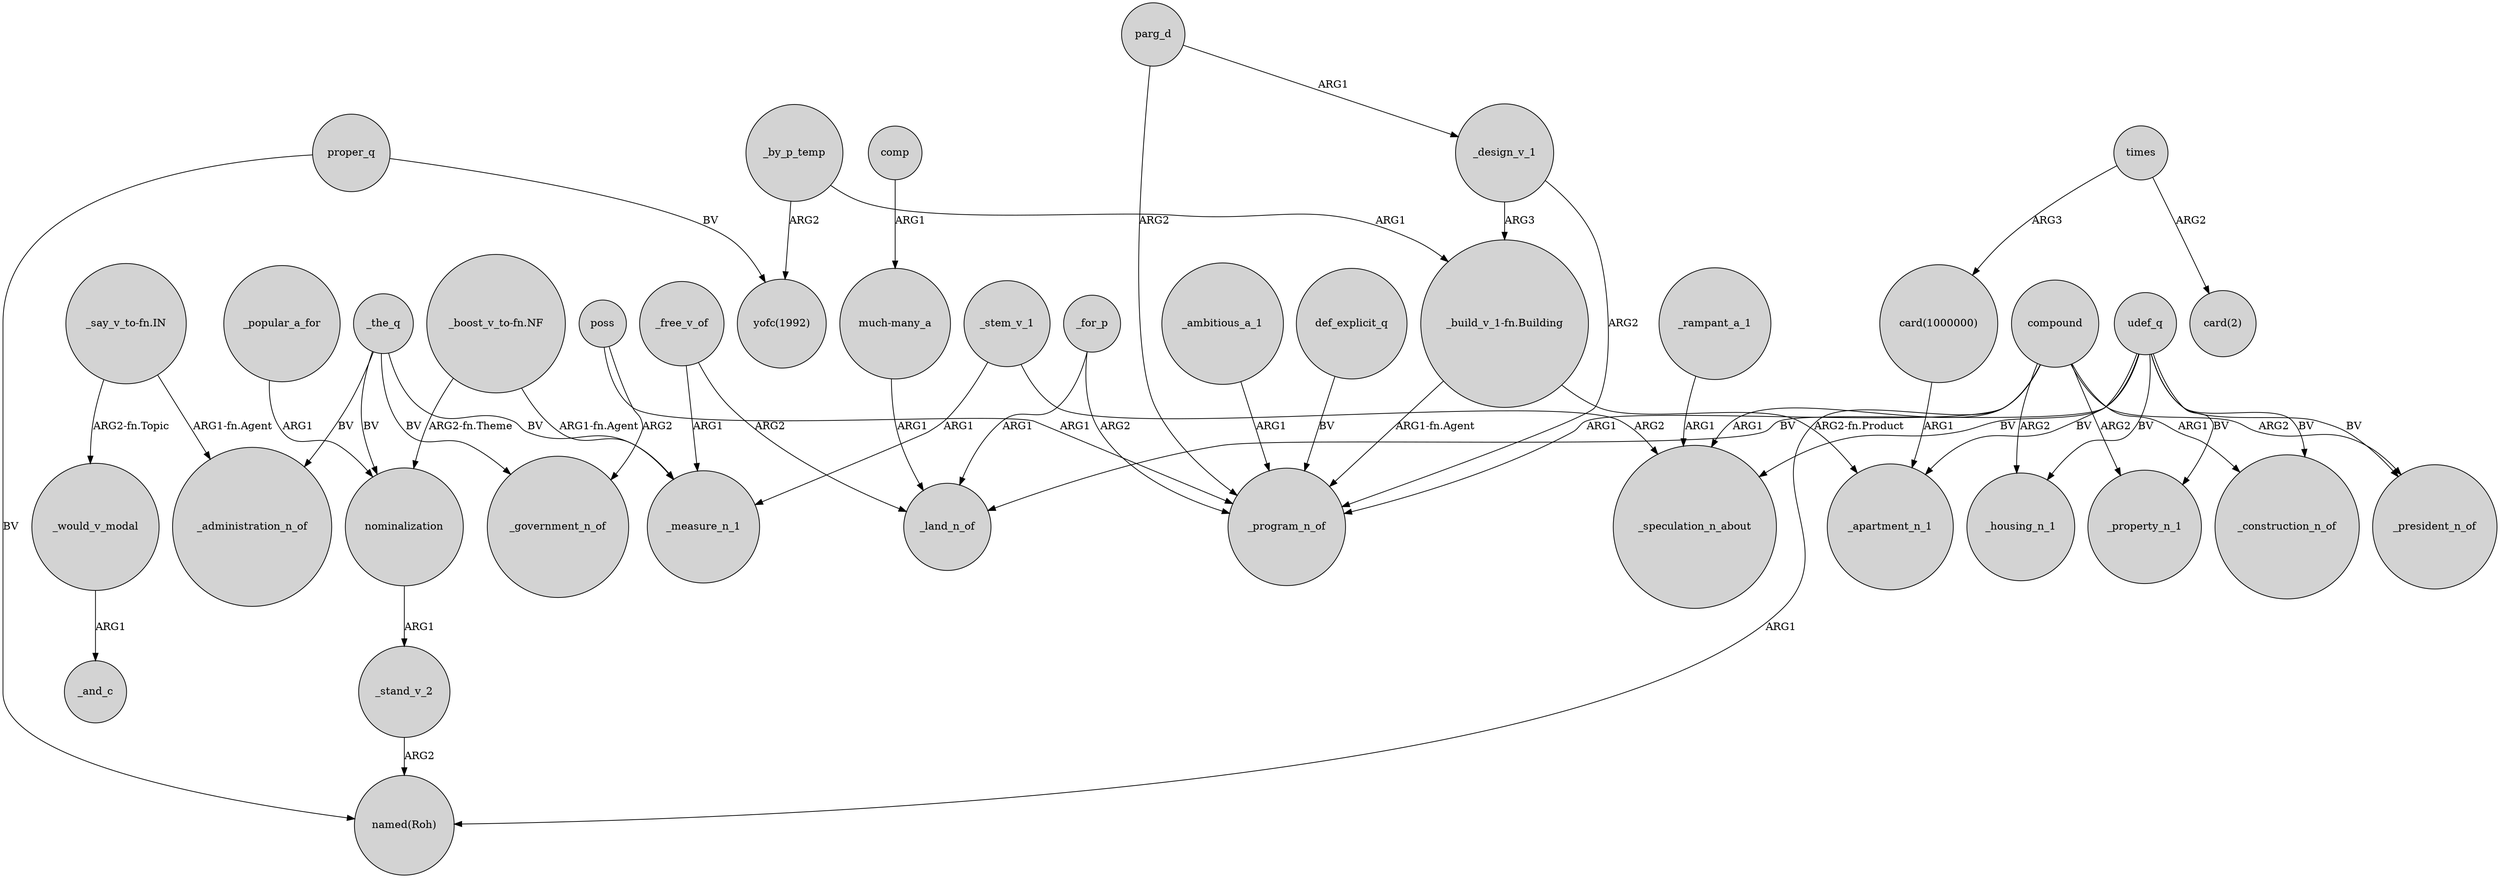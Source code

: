 digraph {
	node [shape=circle style=filled]
	"_say_v_to-fn.IN" -> _would_v_modal [label="ARG2-fn.Topic"]
	"_boost_v_to-fn.NF" -> _measure_n_1 [label="ARG1-fn.Agent"]
	_free_v_of -> _measure_n_1 [label=ARG1]
	_the_q -> _measure_n_1 [label=BV]
	compound -> _speculation_n_about [label=ARG1]
	_would_v_modal -> _and_c [label=ARG1]
	_free_v_of -> _land_n_of [label=ARG2]
	compound -> _president_n_of [label=ARG2]
	_by_p_temp -> "_build_v_1-fn.Building" [label=ARG1]
	"much-many_a" -> _land_n_of [label=ARG1]
	compound -> "named(Roh)" [label=ARG1]
	_ambitious_a_1 -> _program_n_of [label=ARG1]
	udef_q -> _housing_n_1 [label=BV]
	udef_q -> _speculation_n_about [label=BV]
	proper_q -> "yofc(1992)" [label=BV]
	compound -> _property_n_1 [label=ARG2]
	nominalization -> _stand_v_2 [label=ARG1]
	"_build_v_1-fn.Building" -> _program_n_of [label="ARG1-fn.Agent"]
	parg_d -> _program_n_of [label=ARG2]
	_for_p -> _land_n_of [label=ARG1]
	udef_q -> _apartment_n_1 [label=BV]
	udef_q -> _land_n_of [label=BV]
	_stem_v_1 -> _measure_n_1 [label=ARG1]
	poss -> _program_n_of [label=ARG1]
	comp -> "much-many_a" [label=ARG1]
	def_explicit_q -> _program_n_of [label=BV]
	udef_q -> _president_n_of [label=BV]
	times -> "card(1000000)" [label=ARG3]
	"_build_v_1-fn.Building" -> _apartment_n_1 [label="ARG2-fn.Product"]
	proper_q -> "named(Roh)" [label=BV]
	udef_q -> _property_n_1 [label=BV]
	compound -> _construction_n_of [label=ARG1]
	"card(1000000)" -> _apartment_n_1 [label=ARG1]
	parg_d -> _design_v_1 [label=ARG1]
	times -> "card(2)" [label=ARG2]
	"_boost_v_to-fn.NF" -> nominalization [label="ARG2-fn.Theme"]
	_the_q -> _government_n_of [label=BV]
	_stem_v_1 -> _speculation_n_about [label=ARG2]
	_design_v_1 -> _program_n_of [label=ARG2]
	compound -> _housing_n_1 [label=ARG2]
	_design_v_1 -> "_build_v_1-fn.Building" [label=ARG3]
	_by_p_temp -> "yofc(1992)" [label=ARG2]
	compound -> _program_n_of [label=ARG1]
	_rampant_a_1 -> _speculation_n_about [label=ARG1]
	_for_p -> _program_n_of [label=ARG2]
	_popular_a_for -> nominalization [label=ARG1]
	_the_q -> _administration_n_of [label=BV]
	udef_q -> _construction_n_of [label=BV]
	"_say_v_to-fn.IN" -> _administration_n_of [label="ARG1-fn.Agent"]
	poss -> _government_n_of [label=ARG2]
	_stand_v_2 -> "named(Roh)" [label=ARG2]
	_the_q -> nominalization [label=BV]
}
